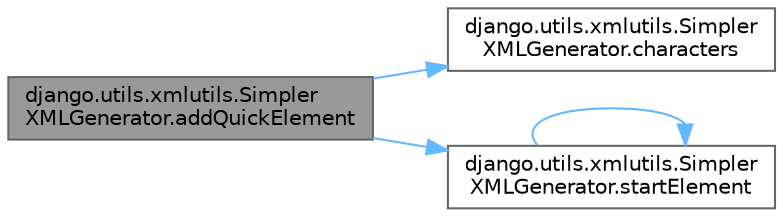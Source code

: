 digraph "django.utils.xmlutils.SimplerXMLGenerator.addQuickElement"
{
 // LATEX_PDF_SIZE
  bgcolor="transparent";
  edge [fontname=Helvetica,fontsize=10,labelfontname=Helvetica,labelfontsize=10];
  node [fontname=Helvetica,fontsize=10,shape=box,height=0.2,width=0.4];
  rankdir="LR";
  Node1 [id="Node000001",label="django.utils.xmlutils.Simpler\lXMLGenerator.addQuickElement",height=0.2,width=0.4,color="gray40", fillcolor="grey60", style="filled", fontcolor="black",tooltip=" "];
  Node1 -> Node2 [id="edge1_Node000001_Node000002",color="steelblue1",style="solid",tooltip=" "];
  Node2 [id="Node000002",label="django.utils.xmlutils.Simpler\lXMLGenerator.characters",height=0.2,width=0.4,color="grey40", fillcolor="white", style="filled",URL="$classdjango_1_1utils_1_1xmlutils_1_1_simpler_x_m_l_generator.html#ad25cb22e9c173f7da83f9a322b2b8ede",tooltip=" "];
  Node1 -> Node3 [id="edge2_Node000001_Node000003",color="steelblue1",style="solid",tooltip=" "];
  Node3 [id="Node000003",label="django.utils.xmlutils.Simpler\lXMLGenerator.startElement",height=0.2,width=0.4,color="grey40", fillcolor="white", style="filled",URL="$classdjango_1_1utils_1_1xmlutils_1_1_simpler_x_m_l_generator.html#a89285938f9645e016c68851c56f648be",tooltip=" "];
  Node3 -> Node3 [id="edge3_Node000003_Node000003",color="steelblue1",style="solid",tooltip=" "];
}
